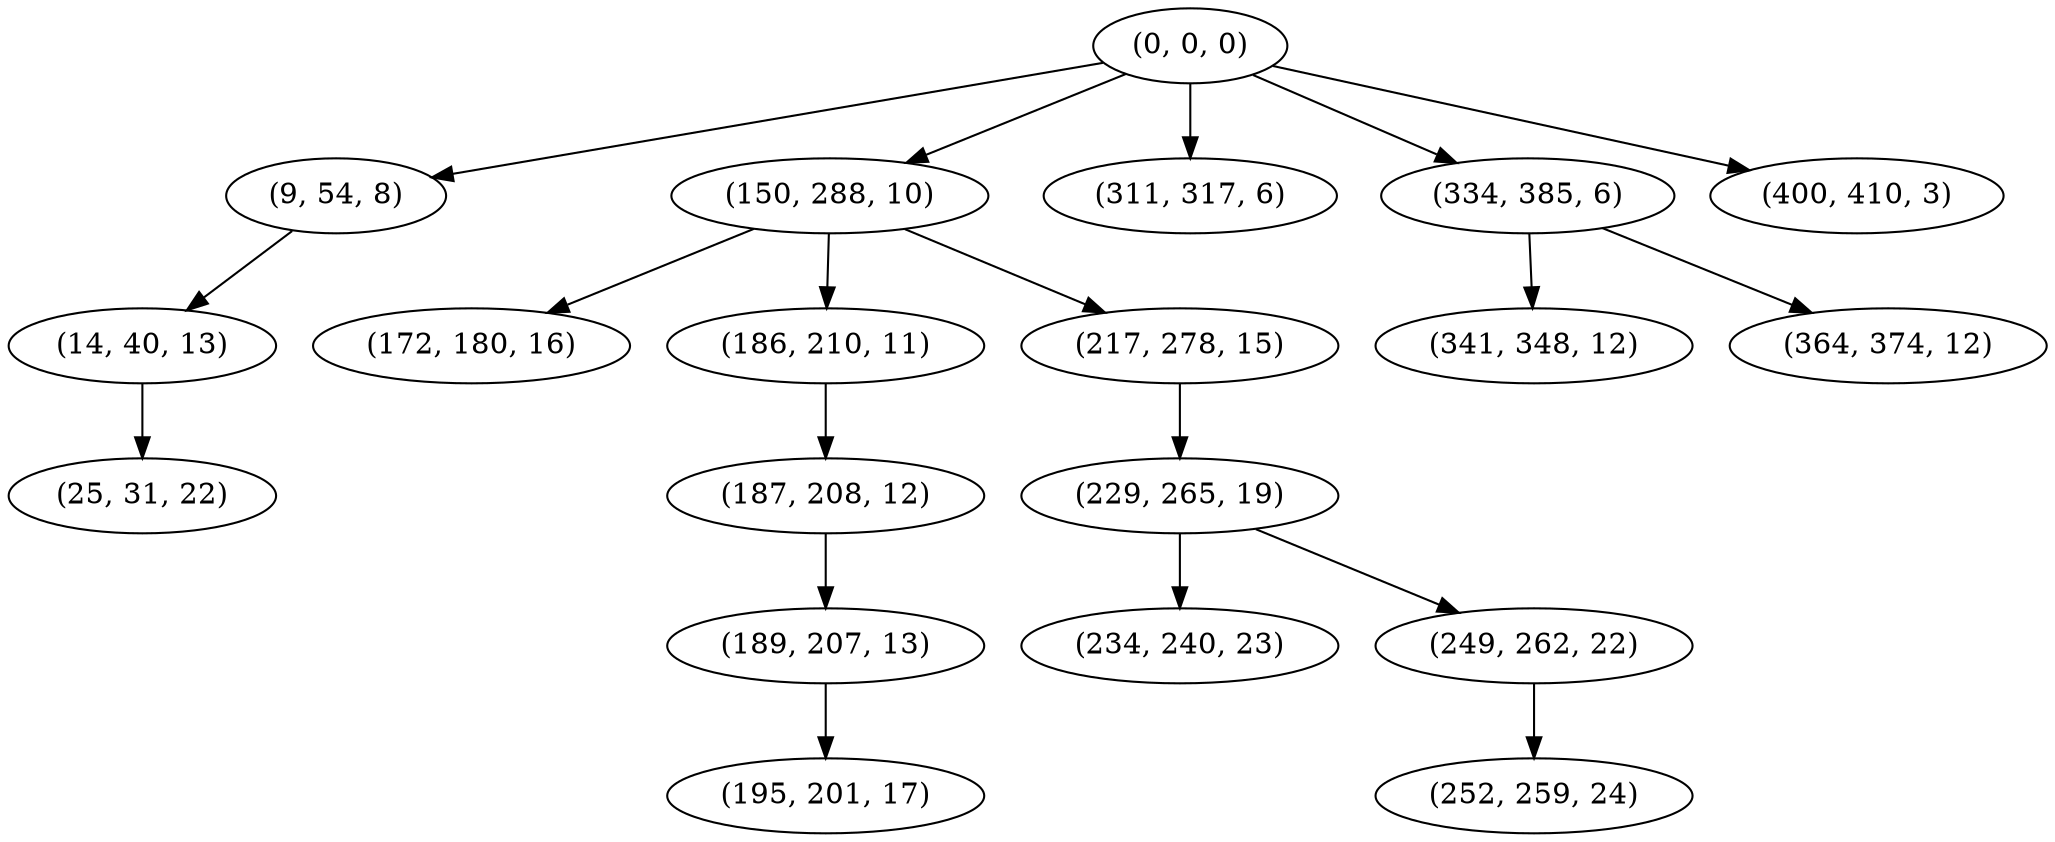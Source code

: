 digraph tree {
    "(0, 0, 0)";
    "(9, 54, 8)";
    "(14, 40, 13)";
    "(25, 31, 22)";
    "(150, 288, 10)";
    "(172, 180, 16)";
    "(186, 210, 11)";
    "(187, 208, 12)";
    "(189, 207, 13)";
    "(195, 201, 17)";
    "(217, 278, 15)";
    "(229, 265, 19)";
    "(234, 240, 23)";
    "(249, 262, 22)";
    "(252, 259, 24)";
    "(311, 317, 6)";
    "(334, 385, 6)";
    "(341, 348, 12)";
    "(364, 374, 12)";
    "(400, 410, 3)";
    "(0, 0, 0)" -> "(9, 54, 8)";
    "(0, 0, 0)" -> "(150, 288, 10)";
    "(0, 0, 0)" -> "(311, 317, 6)";
    "(0, 0, 0)" -> "(334, 385, 6)";
    "(0, 0, 0)" -> "(400, 410, 3)";
    "(9, 54, 8)" -> "(14, 40, 13)";
    "(14, 40, 13)" -> "(25, 31, 22)";
    "(150, 288, 10)" -> "(172, 180, 16)";
    "(150, 288, 10)" -> "(186, 210, 11)";
    "(150, 288, 10)" -> "(217, 278, 15)";
    "(186, 210, 11)" -> "(187, 208, 12)";
    "(187, 208, 12)" -> "(189, 207, 13)";
    "(189, 207, 13)" -> "(195, 201, 17)";
    "(217, 278, 15)" -> "(229, 265, 19)";
    "(229, 265, 19)" -> "(234, 240, 23)";
    "(229, 265, 19)" -> "(249, 262, 22)";
    "(249, 262, 22)" -> "(252, 259, 24)";
    "(334, 385, 6)" -> "(341, 348, 12)";
    "(334, 385, 6)" -> "(364, 374, 12)";
}
